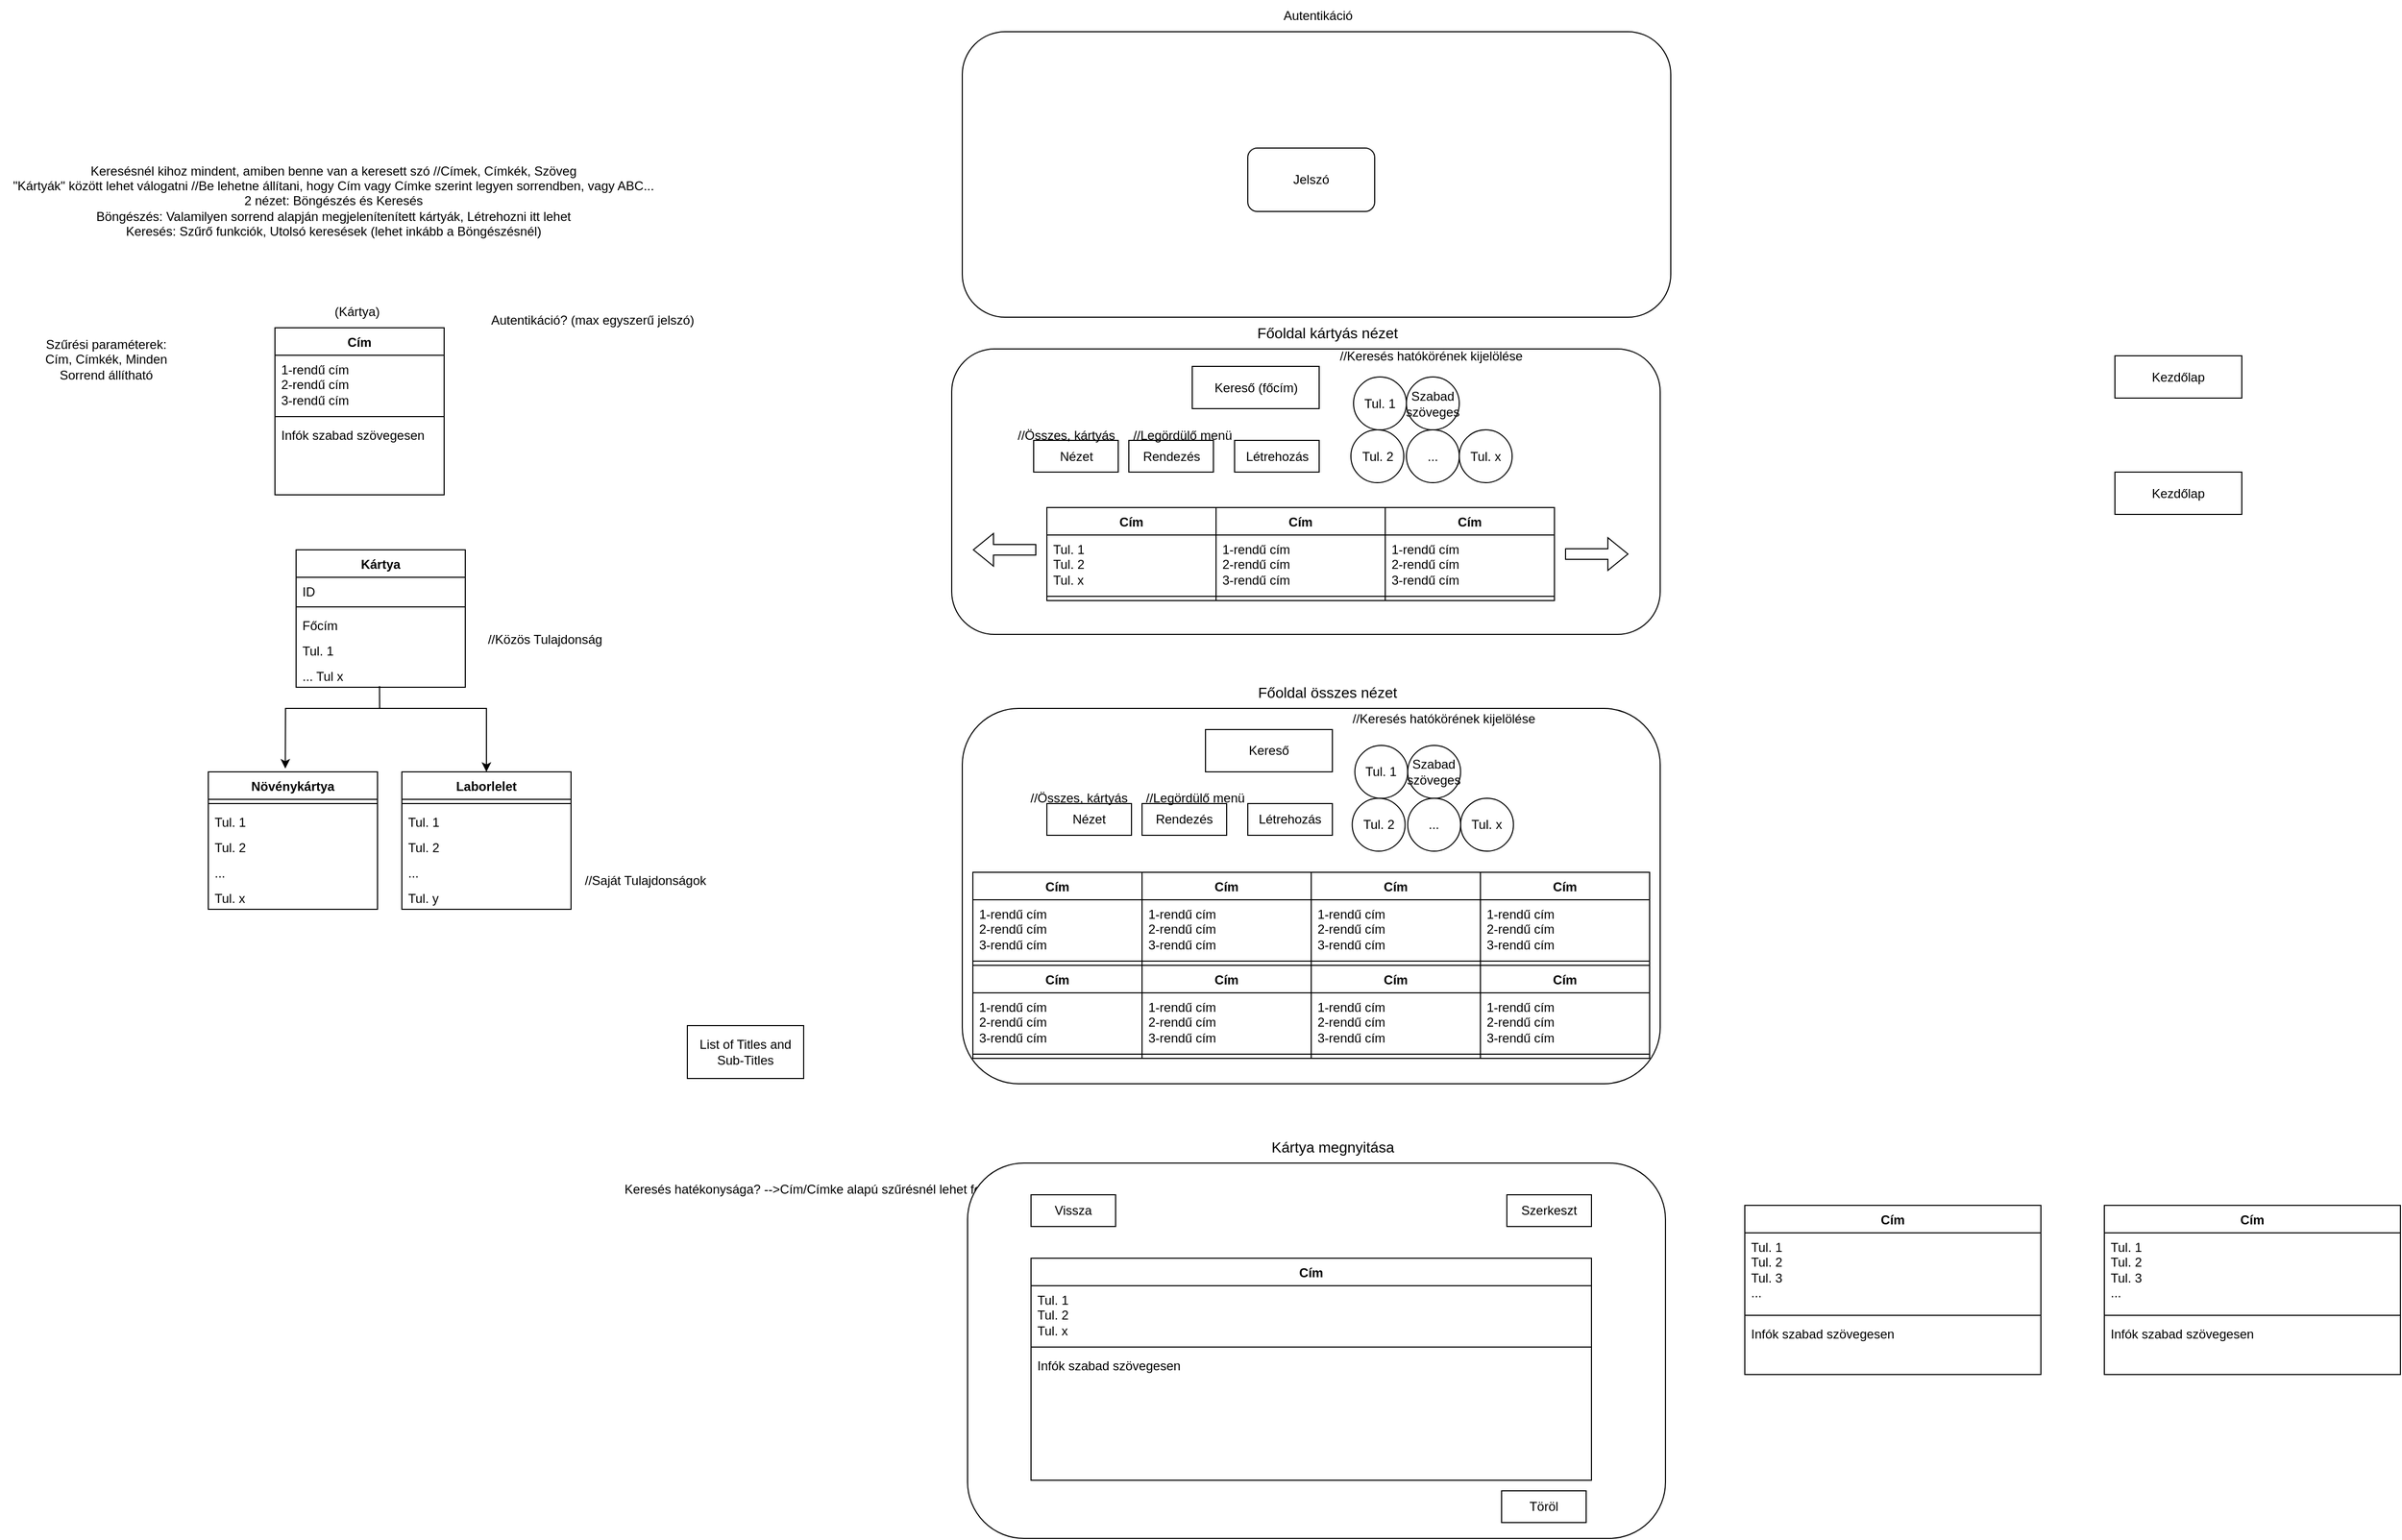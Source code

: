 <mxfile version="21.6.7" type="device">
  <diagram name="1 oldal" id="gh-fw1ELlZMGLN60_VYH">
    <mxGraphModel dx="1288" dy="1752" grid="1" gridSize="10" guides="1" tooltips="1" connect="1" arrows="1" fold="1" page="1" pageScale="1" pageWidth="827" pageHeight="1169" math="0" shadow="0">
      <root>
        <mxCell id="0" />
        <mxCell id="1" parent="0" />
        <mxCell id="afg4JcKS-O3uQv0_6ypz-95" value="" style="rounded=1;whiteSpace=wrap;html=1;" parent="1" vertex="1">
          <mxGeometry x="950" y="-60" width="670" height="270" as="geometry" />
        </mxCell>
        <mxCell id="afg4JcKS-O3uQv0_6ypz-34" value="" style="rounded=1;whiteSpace=wrap;html=1;" parent="1" vertex="1">
          <mxGeometry x="940" y="240" width="670" height="270" as="geometry" />
        </mxCell>
        <mxCell id="DMwIpfRLfWx51i2b7eNS-2" value="Cím" style="swimlane;fontStyle=1;align=center;verticalAlign=top;childLayout=stackLayout;horizontal=1;startSize=26;horizontalStack=0;resizeParent=1;resizeParentMax=0;resizeLast=0;collapsible=1;marginBottom=0;whiteSpace=wrap;html=1;" parent="1" vertex="1">
          <mxGeometry x="300" y="220" width="160" height="158" as="geometry" />
        </mxCell>
        <mxCell id="DMwIpfRLfWx51i2b7eNS-3" value="1-rendű cím&lt;br&gt;2-rendű cím&lt;br&gt;3-rendű cím" style="text;strokeColor=none;fillColor=none;align=left;verticalAlign=top;spacingLeft=4;spacingRight=4;overflow=hidden;rotatable=0;points=[[0,0.5],[1,0.5]];portConstraint=eastwest;whiteSpace=wrap;html=1;" parent="DMwIpfRLfWx51i2b7eNS-2" vertex="1">
          <mxGeometry y="26" width="160" height="54" as="geometry" />
        </mxCell>
        <mxCell id="DMwIpfRLfWx51i2b7eNS-4" value="" style="line;strokeWidth=1;fillColor=none;align=left;verticalAlign=middle;spacingTop=-1;spacingLeft=3;spacingRight=3;rotatable=0;labelPosition=right;points=[];portConstraint=eastwest;strokeColor=inherit;" parent="DMwIpfRLfWx51i2b7eNS-2" vertex="1">
          <mxGeometry y="80" width="160" height="8" as="geometry" />
        </mxCell>
        <mxCell id="DMwIpfRLfWx51i2b7eNS-5" value="Infók szabad szövegesen" style="text;strokeColor=none;fillColor=none;align=left;verticalAlign=top;spacingLeft=4;spacingRight=4;overflow=hidden;rotatable=0;points=[[0,0.5],[1,0.5]];portConstraint=eastwest;whiteSpace=wrap;html=1;" parent="DMwIpfRLfWx51i2b7eNS-2" vertex="1">
          <mxGeometry y="88" width="160" height="70" as="geometry" />
        </mxCell>
        <mxCell id="DMwIpfRLfWx51i2b7eNS-6" value="Keresésnél kihoz mindent, amiben benne van a keresett szó //Címek, Címkék, Szöveg&lt;br&gt;&quot;Kártyák&quot; között lehet válogatni //Be lehetne állítani, hogy Cím vagy Címke szerint legyen sorrendben, vagy ABC...&lt;br&gt;2 nézet: Böngészés és Keresés&lt;br&gt;Böngészés: Valamilyen sorrend alapján megjelenítenített kártyák, Létrehozni itt lehet&lt;br&gt;Keresés: Szűrő funkciók, Utolsó keresések (lehet inkább a Böngészésnél)" style="text;html=1;align=center;verticalAlign=middle;resizable=0;points=[];autosize=1;strokeColor=none;fillColor=none;" parent="1" vertex="1">
          <mxGeometry x="40" y="55" width="630" height="90" as="geometry" />
        </mxCell>
        <mxCell id="DMwIpfRLfWx51i2b7eNS-8" value="Növénykártya" style="swimlane;fontStyle=1;align=center;verticalAlign=top;childLayout=stackLayout;horizontal=1;startSize=26;horizontalStack=0;resizeParent=1;resizeParentMax=0;resizeLast=0;collapsible=1;marginBottom=0;whiteSpace=wrap;html=1;" parent="1" vertex="1">
          <mxGeometry x="237" y="640" width="160" height="130" as="geometry" />
        </mxCell>
        <mxCell id="DMwIpfRLfWx51i2b7eNS-10" value="" style="line;strokeWidth=1;fillColor=none;align=left;verticalAlign=middle;spacingTop=-1;spacingLeft=3;spacingRight=3;rotatable=0;labelPosition=right;points=[];portConstraint=eastwest;strokeColor=inherit;" parent="DMwIpfRLfWx51i2b7eNS-8" vertex="1">
          <mxGeometry y="26" width="160" height="8" as="geometry" />
        </mxCell>
        <mxCell id="DMwIpfRLfWx51i2b7eNS-13" value="Tul. 1" style="text;strokeColor=none;fillColor=none;align=left;verticalAlign=top;spacingLeft=4;spacingRight=4;overflow=hidden;rotatable=0;points=[[0,0.5],[1,0.5]];portConstraint=eastwest;whiteSpace=wrap;html=1;" parent="DMwIpfRLfWx51i2b7eNS-8" vertex="1">
          <mxGeometry y="34" width="160" height="24" as="geometry" />
        </mxCell>
        <mxCell id="-GgXu58olFXfFAZ6Vi5N-1" value="Tul. 2" style="text;strokeColor=none;fillColor=none;align=left;verticalAlign=top;spacingLeft=4;spacingRight=4;overflow=hidden;rotatable=0;points=[[0,0.5],[1,0.5]];portConstraint=eastwest;whiteSpace=wrap;html=1;" parent="DMwIpfRLfWx51i2b7eNS-8" vertex="1">
          <mxGeometry y="58" width="160" height="24" as="geometry" />
        </mxCell>
        <mxCell id="-GgXu58olFXfFAZ6Vi5N-2" value="..." style="text;strokeColor=none;fillColor=none;align=left;verticalAlign=top;spacingLeft=4;spacingRight=4;overflow=hidden;rotatable=0;points=[[0,0.5],[1,0.5]];portConstraint=eastwest;whiteSpace=wrap;html=1;" parent="DMwIpfRLfWx51i2b7eNS-8" vertex="1">
          <mxGeometry y="82" width="160" height="24" as="geometry" />
        </mxCell>
        <mxCell id="DMwIpfRLfWx51i2b7eNS-11" value="Tul. x" style="text;strokeColor=none;fillColor=none;align=left;verticalAlign=top;spacingLeft=4;spacingRight=4;overflow=hidden;rotatable=0;points=[[0,0.5],[1,0.5]];portConstraint=eastwest;whiteSpace=wrap;html=1;" parent="DMwIpfRLfWx51i2b7eNS-8" vertex="1">
          <mxGeometry y="106" width="160" height="24" as="geometry" />
        </mxCell>
        <mxCell id="DMwIpfRLfWx51i2b7eNS-20" value="List of Titles and Sub-Titles" style="html=1;whiteSpace=wrap;" parent="1" vertex="1">
          <mxGeometry x="690" y="880" width="110" height="50" as="geometry" />
        </mxCell>
        <mxCell id="DMwIpfRLfWx51i2b7eNS-22" value="Kártya" style="swimlane;fontStyle=1;align=center;verticalAlign=top;childLayout=stackLayout;horizontal=1;startSize=26;horizontalStack=0;resizeParent=1;resizeParentMax=0;resizeLast=0;collapsible=1;marginBottom=0;whiteSpace=wrap;html=1;" parent="1" vertex="1">
          <mxGeometry x="320" y="430" width="160" height="130" as="geometry" />
        </mxCell>
        <mxCell id="DMwIpfRLfWx51i2b7eNS-23" value="ID" style="text;strokeColor=none;fillColor=none;align=left;verticalAlign=top;spacingLeft=4;spacingRight=4;overflow=hidden;rotatable=0;points=[[0,0.5],[1,0.5]];portConstraint=eastwest;whiteSpace=wrap;html=1;" parent="DMwIpfRLfWx51i2b7eNS-22" vertex="1">
          <mxGeometry y="26" width="160" height="24" as="geometry" />
        </mxCell>
        <mxCell id="DMwIpfRLfWx51i2b7eNS-24" value="" style="line;strokeWidth=1;fillColor=none;align=left;verticalAlign=middle;spacingTop=-1;spacingLeft=3;spacingRight=3;rotatable=0;labelPosition=right;points=[];portConstraint=eastwest;strokeColor=inherit;" parent="DMwIpfRLfWx51i2b7eNS-22" vertex="1">
          <mxGeometry y="50" width="160" height="8" as="geometry" />
        </mxCell>
        <mxCell id="j1HAoi0E30LKjnaaDWPR-32" value="Főcím" style="text;strokeColor=none;fillColor=none;align=left;verticalAlign=top;spacingLeft=4;spacingRight=4;overflow=hidden;rotatable=0;points=[[0,0.5],[1,0.5]];portConstraint=eastwest;whiteSpace=wrap;html=1;" vertex="1" parent="DMwIpfRLfWx51i2b7eNS-22">
          <mxGeometry y="58" width="160" height="24" as="geometry" />
        </mxCell>
        <mxCell id="DMwIpfRLfWx51i2b7eNS-25" value="Tul. 1" style="text;strokeColor=none;fillColor=none;align=left;verticalAlign=top;spacingLeft=4;spacingRight=4;overflow=hidden;rotatable=0;points=[[0,0.5],[1,0.5]];portConstraint=eastwest;whiteSpace=wrap;html=1;" parent="DMwIpfRLfWx51i2b7eNS-22" vertex="1">
          <mxGeometry y="82" width="160" height="24" as="geometry" />
        </mxCell>
        <mxCell id="DMwIpfRLfWx51i2b7eNS-26" value="... Tul x" style="text;strokeColor=none;fillColor=none;align=left;verticalAlign=top;spacingLeft=4;spacingRight=4;overflow=hidden;rotatable=0;points=[[0,0.5],[1,0.5]];portConstraint=eastwest;whiteSpace=wrap;html=1;" parent="DMwIpfRLfWx51i2b7eNS-22" vertex="1">
          <mxGeometry y="106" width="160" height="24" as="geometry" />
        </mxCell>
        <mxCell id="DMwIpfRLfWx51i2b7eNS-28" value="Keresés hatékonysága? --&amp;gt;Cím/Címke alapú szűrésnél lehet fontos" style="text;html=1;align=center;verticalAlign=middle;resizable=0;points=[];autosize=1;strokeColor=none;fillColor=none;" parent="1" vertex="1">
          <mxGeometry x="620" y="1020" width="380" height="30" as="geometry" />
        </mxCell>
        <mxCell id="ofAxlslboXFNQINm9dO5-1" value="(Kártya)&amp;nbsp;" style="text;html=1;align=center;verticalAlign=middle;resizable=0;points=[];autosize=1;strokeColor=none;fillColor=none;" parent="1" vertex="1">
          <mxGeometry x="344" y="190" width="70" height="30" as="geometry" />
        </mxCell>
        <mxCell id="ofAxlslboXFNQINm9dO5-2" value="Autentikáció? (max egyszerű jelszó)" style="text;html=1;align=center;verticalAlign=middle;resizable=0;points=[];autosize=1;strokeColor=none;fillColor=none;" parent="1" vertex="1">
          <mxGeometry x="490" y="198" width="220" height="30" as="geometry" />
        </mxCell>
        <mxCell id="ofAxlslboXFNQINm9dO5-3" value="Szűrési paraméterek:&lt;br&gt;Cím, Címkék, Minden&lt;br&gt;Sorrend állítható" style="text;html=1;align=center;verticalAlign=middle;resizable=0;points=[];autosize=1;strokeColor=none;fillColor=none;" parent="1" vertex="1">
          <mxGeometry x="70" y="220" width="140" height="60" as="geometry" />
        </mxCell>
        <mxCell id="afg4JcKS-O3uQv0_6ypz-1" value="Cím" style="swimlane;fontStyle=1;align=center;verticalAlign=top;childLayout=stackLayout;horizontal=1;startSize=26;horizontalStack=0;resizeParent=1;resizeParentMax=0;resizeLast=0;collapsible=1;marginBottom=0;whiteSpace=wrap;html=1;" parent="1" vertex="1">
          <mxGeometry x="1030" y="390" width="160" height="88" as="geometry" />
        </mxCell>
        <mxCell id="afg4JcKS-O3uQv0_6ypz-2" value="Tul. 1&lt;br&gt;Tul. 2&lt;br&gt;Tul. x" style="text;strokeColor=none;fillColor=none;align=left;verticalAlign=top;spacingLeft=4;spacingRight=4;overflow=hidden;rotatable=0;points=[[0,0.5],[1,0.5]];portConstraint=eastwest;whiteSpace=wrap;html=1;" parent="afg4JcKS-O3uQv0_6ypz-1" vertex="1">
          <mxGeometry y="26" width="160" height="54" as="geometry" />
        </mxCell>
        <mxCell id="afg4JcKS-O3uQv0_6ypz-3" value="" style="line;strokeWidth=1;fillColor=none;align=left;verticalAlign=middle;spacingTop=-1;spacingLeft=3;spacingRight=3;rotatable=0;labelPosition=right;points=[];portConstraint=eastwest;strokeColor=inherit;" parent="afg4JcKS-O3uQv0_6ypz-1" vertex="1">
          <mxGeometry y="80" width="160" height="8" as="geometry" />
        </mxCell>
        <mxCell id="afg4JcKS-O3uQv0_6ypz-13" value="Cím" style="swimlane;fontStyle=1;align=center;verticalAlign=top;childLayout=stackLayout;horizontal=1;startSize=26;horizontalStack=0;resizeParent=1;resizeParentMax=0;resizeLast=0;collapsible=1;marginBottom=0;whiteSpace=wrap;html=1;" parent="1" vertex="1">
          <mxGeometry x="1190" y="390" width="160" height="88" as="geometry" />
        </mxCell>
        <mxCell id="afg4JcKS-O3uQv0_6ypz-14" value="1-rendű cím&lt;br&gt;2-rendű cím&lt;br&gt;3-rendű cím" style="text;strokeColor=none;fillColor=none;align=left;verticalAlign=top;spacingLeft=4;spacingRight=4;overflow=hidden;rotatable=0;points=[[0,0.5],[1,0.5]];portConstraint=eastwest;whiteSpace=wrap;html=1;" parent="afg4JcKS-O3uQv0_6ypz-13" vertex="1">
          <mxGeometry y="26" width="160" height="54" as="geometry" />
        </mxCell>
        <mxCell id="afg4JcKS-O3uQv0_6ypz-15" value="" style="line;strokeWidth=1;fillColor=none;align=left;verticalAlign=middle;spacingTop=-1;spacingLeft=3;spacingRight=3;rotatable=0;labelPosition=right;points=[];portConstraint=eastwest;strokeColor=inherit;" parent="afg4JcKS-O3uQv0_6ypz-13" vertex="1">
          <mxGeometry y="80" width="160" height="8" as="geometry" />
        </mxCell>
        <mxCell id="afg4JcKS-O3uQv0_6ypz-16" value="Cím" style="swimlane;fontStyle=1;align=center;verticalAlign=top;childLayout=stackLayout;horizontal=1;startSize=26;horizontalStack=0;resizeParent=1;resizeParentMax=0;resizeLast=0;collapsible=1;marginBottom=0;whiteSpace=wrap;html=1;" parent="1" vertex="1">
          <mxGeometry x="1350" y="390" width="160" height="88" as="geometry" />
        </mxCell>
        <mxCell id="afg4JcKS-O3uQv0_6ypz-17" value="1-rendű cím&lt;br&gt;2-rendű cím&lt;br&gt;3-rendű cím" style="text;strokeColor=none;fillColor=none;align=left;verticalAlign=top;spacingLeft=4;spacingRight=4;overflow=hidden;rotatable=0;points=[[0,0.5],[1,0.5]];portConstraint=eastwest;whiteSpace=wrap;html=1;" parent="afg4JcKS-O3uQv0_6ypz-16" vertex="1">
          <mxGeometry y="26" width="160" height="54" as="geometry" />
        </mxCell>
        <mxCell id="afg4JcKS-O3uQv0_6ypz-18" value="" style="line;strokeWidth=1;fillColor=none;align=left;verticalAlign=middle;spacingTop=-1;spacingLeft=3;spacingRight=3;rotatable=0;labelPosition=right;points=[];portConstraint=eastwest;strokeColor=inherit;" parent="afg4JcKS-O3uQv0_6ypz-16" vertex="1">
          <mxGeometry y="80" width="160" height="8" as="geometry" />
        </mxCell>
        <mxCell id="afg4JcKS-O3uQv0_6ypz-19" value="Nézet" style="rounded=0;whiteSpace=wrap;html=1;" parent="1" vertex="1">
          <mxGeometry x="1017.5" y="326.5" width="80" height="30" as="geometry" />
        </mxCell>
        <mxCell id="afg4JcKS-O3uQv0_6ypz-20" value="Kereső (főcím)" style="whiteSpace=wrap;html=1;" parent="1" vertex="1">
          <mxGeometry x="1167.5" y="256.5" width="120" height="40" as="geometry" />
        </mxCell>
        <mxCell id="afg4JcKS-O3uQv0_6ypz-23" value="Tul. 1" style="ellipse;whiteSpace=wrap;html=1;" parent="1" vertex="1">
          <mxGeometry x="1320" y="266.5" width="50" height="50" as="geometry" />
        </mxCell>
        <mxCell id="afg4JcKS-O3uQv0_6ypz-24" value="Tul. 2" style="ellipse;whiteSpace=wrap;html=1;" parent="1" vertex="1">
          <mxGeometry x="1317.5" y="316.5" width="50" height="50" as="geometry" />
        </mxCell>
        <mxCell id="afg4JcKS-O3uQv0_6ypz-25" value="Tul. x" style="ellipse;whiteSpace=wrap;html=1;" parent="1" vertex="1">
          <mxGeometry x="1420" y="316.5" width="50" height="50" as="geometry" />
        </mxCell>
        <mxCell id="afg4JcKS-O3uQv0_6ypz-26" value="Szabad szöveges" style="ellipse;whiteSpace=wrap;html=1;" parent="1" vertex="1">
          <mxGeometry x="1370" y="266.5" width="50" height="50" as="geometry" />
        </mxCell>
        <mxCell id="afg4JcKS-O3uQv0_6ypz-28" value="Rendezés" style="rounded=0;whiteSpace=wrap;html=1;" parent="1" vertex="1">
          <mxGeometry x="1107.5" y="326.5" width="80" height="30" as="geometry" />
        </mxCell>
        <mxCell id="afg4JcKS-O3uQv0_6ypz-29" value="//Legördülő menü" style="text;html=1;align=center;verticalAlign=middle;resizable=0;points=[];autosize=1;strokeColor=none;fillColor=none;" parent="1" vertex="1">
          <mxGeometry x="1097.5" y="306.5" width="120" height="30" as="geometry" />
        </mxCell>
        <mxCell id="afg4JcKS-O3uQv0_6ypz-30" value="//Összes, kártyás" style="text;html=1;align=center;verticalAlign=middle;resizable=0;points=[];autosize=1;strokeColor=none;fillColor=none;" parent="1" vertex="1">
          <mxGeometry x="987.5" y="306.5" width="120" height="30" as="geometry" />
        </mxCell>
        <mxCell id="afg4JcKS-O3uQv0_6ypz-31" value="//Keresés hatókörének kijelölése" style="text;html=1;align=center;verticalAlign=middle;resizable=0;points=[];autosize=1;strokeColor=none;fillColor=none;" parent="1" vertex="1">
          <mxGeometry x="1292.5" y="231.5" width="200" height="30" as="geometry" />
        </mxCell>
        <mxCell id="afg4JcKS-O3uQv0_6ypz-32" value="Létrehozás" style="rounded=0;whiteSpace=wrap;html=1;" parent="1" vertex="1">
          <mxGeometry x="1207.5" y="326.5" width="80" height="30" as="geometry" />
        </mxCell>
        <mxCell id="afg4JcKS-O3uQv0_6ypz-35" value="&lt;font style=&quot;font-size: 14px;&quot;&gt;Főoldal kártyás nézet&lt;/font&gt;" style="text;html=1;align=center;verticalAlign=middle;resizable=0;points=[];autosize=1;strokeColor=none;fillColor=none;" parent="1" vertex="1">
          <mxGeometry x="1215" y="210" width="160" height="30" as="geometry" />
        </mxCell>
        <mxCell id="afg4JcKS-O3uQv0_6ypz-54" value="" style="rounded=1;whiteSpace=wrap;html=1;" parent="1" vertex="1">
          <mxGeometry x="950" y="580" width="660" height="355" as="geometry" />
        </mxCell>
        <mxCell id="afg4JcKS-O3uQv0_6ypz-55" value="Cím" style="swimlane;fontStyle=1;align=center;verticalAlign=top;childLayout=stackLayout;horizontal=1;startSize=26;horizontalStack=0;resizeParent=1;resizeParentMax=0;resizeLast=0;collapsible=1;marginBottom=0;whiteSpace=wrap;html=1;" parent="1" vertex="1">
          <mxGeometry x="960" y="735" width="160" height="88" as="geometry" />
        </mxCell>
        <mxCell id="afg4JcKS-O3uQv0_6ypz-56" value="1-rendű cím&lt;br&gt;2-rendű cím&lt;br&gt;3-rendű cím" style="text;strokeColor=none;fillColor=none;align=left;verticalAlign=top;spacingLeft=4;spacingRight=4;overflow=hidden;rotatable=0;points=[[0,0.5],[1,0.5]];portConstraint=eastwest;whiteSpace=wrap;html=1;" parent="afg4JcKS-O3uQv0_6ypz-55" vertex="1">
          <mxGeometry y="26" width="160" height="54" as="geometry" />
        </mxCell>
        <mxCell id="afg4JcKS-O3uQv0_6ypz-57" value="" style="line;strokeWidth=1;fillColor=none;align=left;verticalAlign=middle;spacingTop=-1;spacingLeft=3;spacingRight=3;rotatable=0;labelPosition=right;points=[];portConstraint=eastwest;strokeColor=inherit;" parent="afg4JcKS-O3uQv0_6ypz-55" vertex="1">
          <mxGeometry y="80" width="160" height="8" as="geometry" />
        </mxCell>
        <mxCell id="afg4JcKS-O3uQv0_6ypz-58" value="Cím" style="swimlane;fontStyle=1;align=center;verticalAlign=top;childLayout=stackLayout;horizontal=1;startSize=26;horizontalStack=0;resizeParent=1;resizeParentMax=0;resizeLast=0;collapsible=1;marginBottom=0;whiteSpace=wrap;html=1;" parent="1" vertex="1">
          <mxGeometry x="1120" y="735" width="160" height="88" as="geometry" />
        </mxCell>
        <mxCell id="afg4JcKS-O3uQv0_6ypz-59" value="1-rendű cím&lt;br&gt;2-rendű cím&lt;br&gt;3-rendű cím" style="text;strokeColor=none;fillColor=none;align=left;verticalAlign=top;spacingLeft=4;spacingRight=4;overflow=hidden;rotatable=0;points=[[0,0.5],[1,0.5]];portConstraint=eastwest;whiteSpace=wrap;html=1;" parent="afg4JcKS-O3uQv0_6ypz-58" vertex="1">
          <mxGeometry y="26" width="160" height="54" as="geometry" />
        </mxCell>
        <mxCell id="afg4JcKS-O3uQv0_6ypz-60" value="" style="line;strokeWidth=1;fillColor=none;align=left;verticalAlign=middle;spacingTop=-1;spacingLeft=3;spacingRight=3;rotatable=0;labelPosition=right;points=[];portConstraint=eastwest;strokeColor=inherit;" parent="afg4JcKS-O3uQv0_6ypz-58" vertex="1">
          <mxGeometry y="80" width="160" height="8" as="geometry" />
        </mxCell>
        <mxCell id="afg4JcKS-O3uQv0_6ypz-61" value="Cím" style="swimlane;fontStyle=1;align=center;verticalAlign=top;childLayout=stackLayout;horizontal=1;startSize=26;horizontalStack=0;resizeParent=1;resizeParentMax=0;resizeLast=0;collapsible=1;marginBottom=0;whiteSpace=wrap;html=1;" parent="1" vertex="1">
          <mxGeometry x="1280" y="735" width="160" height="88" as="geometry" />
        </mxCell>
        <mxCell id="afg4JcKS-O3uQv0_6ypz-62" value="1-rendű cím&lt;br&gt;2-rendű cím&lt;br&gt;3-rendű cím" style="text;strokeColor=none;fillColor=none;align=left;verticalAlign=top;spacingLeft=4;spacingRight=4;overflow=hidden;rotatable=0;points=[[0,0.5],[1,0.5]];portConstraint=eastwest;whiteSpace=wrap;html=1;" parent="afg4JcKS-O3uQv0_6ypz-61" vertex="1">
          <mxGeometry y="26" width="160" height="54" as="geometry" />
        </mxCell>
        <mxCell id="afg4JcKS-O3uQv0_6ypz-63" value="" style="line;strokeWidth=1;fillColor=none;align=left;verticalAlign=middle;spacingTop=-1;spacingLeft=3;spacingRight=3;rotatable=0;labelPosition=right;points=[];portConstraint=eastwest;strokeColor=inherit;" parent="afg4JcKS-O3uQv0_6ypz-61" vertex="1">
          <mxGeometry y="80" width="160" height="8" as="geometry" />
        </mxCell>
        <mxCell id="afg4JcKS-O3uQv0_6ypz-64" value="Nézet" style="rounded=0;whiteSpace=wrap;html=1;" parent="1" vertex="1">
          <mxGeometry x="1030" y="670" width="80" height="30" as="geometry" />
        </mxCell>
        <mxCell id="afg4JcKS-O3uQv0_6ypz-65" value="Kereső" style="whiteSpace=wrap;html=1;" parent="1" vertex="1">
          <mxGeometry x="1180" y="600" width="120" height="40" as="geometry" />
        </mxCell>
        <mxCell id="afg4JcKS-O3uQv0_6ypz-71" value="Rendezés" style="rounded=0;whiteSpace=wrap;html=1;" parent="1" vertex="1">
          <mxGeometry x="1120" y="670" width="80" height="30" as="geometry" />
        </mxCell>
        <mxCell id="afg4JcKS-O3uQv0_6ypz-72" value="//Legördülő menü" style="text;html=1;align=center;verticalAlign=middle;resizable=0;points=[];autosize=1;strokeColor=none;fillColor=none;" parent="1" vertex="1">
          <mxGeometry x="1110" y="650" width="120" height="30" as="geometry" />
        </mxCell>
        <mxCell id="afg4JcKS-O3uQv0_6ypz-73" value="//Összes, kártyás" style="text;html=1;align=center;verticalAlign=middle;resizable=0;points=[];autosize=1;strokeColor=none;fillColor=none;" parent="1" vertex="1">
          <mxGeometry x="1000" y="650" width="120" height="30" as="geometry" />
        </mxCell>
        <mxCell id="afg4JcKS-O3uQv0_6ypz-74" value="//Keresés hatókörének kijelölése" style="text;html=1;align=center;verticalAlign=middle;resizable=0;points=[];autosize=1;strokeColor=none;fillColor=none;" parent="1" vertex="1">
          <mxGeometry x="1305" y="575" width="200" height="30" as="geometry" />
        </mxCell>
        <mxCell id="afg4JcKS-O3uQv0_6ypz-75" value="Létrehozás" style="rounded=0;whiteSpace=wrap;html=1;" parent="1" vertex="1">
          <mxGeometry x="1220" y="670" width="80" height="30" as="geometry" />
        </mxCell>
        <mxCell id="afg4JcKS-O3uQv0_6ypz-76" value="&lt;font style=&quot;font-size: 14px;&quot;&gt;Főoldal összes nézet&lt;/font&gt;" style="text;html=1;align=center;verticalAlign=middle;resizable=0;points=[];autosize=1;strokeColor=none;fillColor=none;" parent="1" vertex="1">
          <mxGeometry x="1215" y="550" width="160" height="30" as="geometry" />
        </mxCell>
        <mxCell id="afg4JcKS-O3uQv0_6ypz-77" value="Cím" style="swimlane;fontStyle=1;align=center;verticalAlign=top;childLayout=stackLayout;horizontal=1;startSize=26;horizontalStack=0;resizeParent=1;resizeParentMax=0;resizeLast=0;collapsible=1;marginBottom=0;whiteSpace=wrap;html=1;" parent="1" vertex="1">
          <mxGeometry x="960" y="823" width="160" height="88" as="geometry" />
        </mxCell>
        <mxCell id="afg4JcKS-O3uQv0_6ypz-78" value="1-rendű cím&lt;br&gt;2-rendű cím&lt;br&gt;3-rendű cím" style="text;strokeColor=none;fillColor=none;align=left;verticalAlign=top;spacingLeft=4;spacingRight=4;overflow=hidden;rotatable=0;points=[[0,0.5],[1,0.5]];portConstraint=eastwest;whiteSpace=wrap;html=1;" parent="afg4JcKS-O3uQv0_6ypz-77" vertex="1">
          <mxGeometry y="26" width="160" height="54" as="geometry" />
        </mxCell>
        <mxCell id="afg4JcKS-O3uQv0_6ypz-79" value="" style="line;strokeWidth=1;fillColor=none;align=left;verticalAlign=middle;spacingTop=-1;spacingLeft=3;spacingRight=3;rotatable=0;labelPosition=right;points=[];portConstraint=eastwest;strokeColor=inherit;" parent="afg4JcKS-O3uQv0_6ypz-77" vertex="1">
          <mxGeometry y="80" width="160" height="8" as="geometry" />
        </mxCell>
        <mxCell id="afg4JcKS-O3uQv0_6ypz-80" value="Cím" style="swimlane;fontStyle=1;align=center;verticalAlign=top;childLayout=stackLayout;horizontal=1;startSize=26;horizontalStack=0;resizeParent=1;resizeParentMax=0;resizeLast=0;collapsible=1;marginBottom=0;whiteSpace=wrap;html=1;" parent="1" vertex="1">
          <mxGeometry x="1120" y="823" width="160" height="88" as="geometry" />
        </mxCell>
        <mxCell id="afg4JcKS-O3uQv0_6ypz-81" value="1-rendű cím&lt;br&gt;2-rendű cím&lt;br&gt;3-rendű cím" style="text;strokeColor=none;fillColor=none;align=left;verticalAlign=top;spacingLeft=4;spacingRight=4;overflow=hidden;rotatable=0;points=[[0,0.5],[1,0.5]];portConstraint=eastwest;whiteSpace=wrap;html=1;" parent="afg4JcKS-O3uQv0_6ypz-80" vertex="1">
          <mxGeometry y="26" width="160" height="54" as="geometry" />
        </mxCell>
        <mxCell id="afg4JcKS-O3uQv0_6ypz-82" value="" style="line;strokeWidth=1;fillColor=none;align=left;verticalAlign=middle;spacingTop=-1;spacingLeft=3;spacingRight=3;rotatable=0;labelPosition=right;points=[];portConstraint=eastwest;strokeColor=inherit;" parent="afg4JcKS-O3uQv0_6ypz-80" vertex="1">
          <mxGeometry y="80" width="160" height="8" as="geometry" />
        </mxCell>
        <mxCell id="afg4JcKS-O3uQv0_6ypz-83" value="Cím" style="swimlane;fontStyle=1;align=center;verticalAlign=top;childLayout=stackLayout;horizontal=1;startSize=26;horizontalStack=0;resizeParent=1;resizeParentMax=0;resizeLast=0;collapsible=1;marginBottom=0;whiteSpace=wrap;html=1;" parent="1" vertex="1">
          <mxGeometry x="1280" y="823" width="160" height="88" as="geometry" />
        </mxCell>
        <mxCell id="afg4JcKS-O3uQv0_6ypz-84" value="1-rendű cím&lt;br&gt;2-rendű cím&lt;br&gt;3-rendű cím" style="text;strokeColor=none;fillColor=none;align=left;verticalAlign=top;spacingLeft=4;spacingRight=4;overflow=hidden;rotatable=0;points=[[0,0.5],[1,0.5]];portConstraint=eastwest;whiteSpace=wrap;html=1;" parent="afg4JcKS-O3uQv0_6ypz-83" vertex="1">
          <mxGeometry y="26" width="160" height="54" as="geometry" />
        </mxCell>
        <mxCell id="afg4JcKS-O3uQv0_6ypz-85" value="" style="line;strokeWidth=1;fillColor=none;align=left;verticalAlign=middle;spacingTop=-1;spacingLeft=3;spacingRight=3;rotatable=0;labelPosition=right;points=[];portConstraint=eastwest;strokeColor=inherit;" parent="afg4JcKS-O3uQv0_6ypz-83" vertex="1">
          <mxGeometry y="80" width="160" height="8" as="geometry" />
        </mxCell>
        <mxCell id="afg4JcKS-O3uQv0_6ypz-86" value="" style="shape=flexArrow;endArrow=classic;html=1;rounded=0;" parent="1" edge="1">
          <mxGeometry width="50" height="50" relative="1" as="geometry">
            <mxPoint x="1020" y="430" as="sourcePoint" />
            <mxPoint x="960" y="430" as="targetPoint" />
          </mxGeometry>
        </mxCell>
        <mxCell id="afg4JcKS-O3uQv0_6ypz-87" value="" style="shape=flexArrow;endArrow=classic;html=1;rounded=0;" parent="1" edge="1">
          <mxGeometry width="50" height="50" relative="1" as="geometry">
            <mxPoint x="1520" y="434" as="sourcePoint" />
            <mxPoint x="1580" y="434" as="targetPoint" />
          </mxGeometry>
        </mxCell>
        <mxCell id="afg4JcKS-O3uQv0_6ypz-88" value="Cím" style="swimlane;fontStyle=1;align=center;verticalAlign=top;childLayout=stackLayout;horizontal=1;startSize=26;horizontalStack=0;resizeParent=1;resizeParentMax=0;resizeLast=0;collapsible=1;marginBottom=0;whiteSpace=wrap;html=1;" parent="1" vertex="1">
          <mxGeometry x="1440" y="735" width="160" height="88" as="geometry" />
        </mxCell>
        <mxCell id="afg4JcKS-O3uQv0_6ypz-89" value="1-rendű cím&lt;br&gt;2-rendű cím&lt;br&gt;3-rendű cím" style="text;strokeColor=none;fillColor=none;align=left;verticalAlign=top;spacingLeft=4;spacingRight=4;overflow=hidden;rotatable=0;points=[[0,0.5],[1,0.5]];portConstraint=eastwest;whiteSpace=wrap;html=1;" parent="afg4JcKS-O3uQv0_6ypz-88" vertex="1">
          <mxGeometry y="26" width="160" height="54" as="geometry" />
        </mxCell>
        <mxCell id="afg4JcKS-O3uQv0_6ypz-90" value="" style="line;strokeWidth=1;fillColor=none;align=left;verticalAlign=middle;spacingTop=-1;spacingLeft=3;spacingRight=3;rotatable=0;labelPosition=right;points=[];portConstraint=eastwest;strokeColor=inherit;" parent="afg4JcKS-O3uQv0_6ypz-88" vertex="1">
          <mxGeometry y="80" width="160" height="8" as="geometry" />
        </mxCell>
        <mxCell id="afg4JcKS-O3uQv0_6ypz-91" value="Cím" style="swimlane;fontStyle=1;align=center;verticalAlign=top;childLayout=stackLayout;horizontal=1;startSize=26;horizontalStack=0;resizeParent=1;resizeParentMax=0;resizeLast=0;collapsible=1;marginBottom=0;whiteSpace=wrap;html=1;" parent="1" vertex="1">
          <mxGeometry x="1440" y="823" width="160" height="88" as="geometry" />
        </mxCell>
        <mxCell id="afg4JcKS-O3uQv0_6ypz-92" value="1-rendű cím&lt;br&gt;2-rendű cím&lt;br&gt;3-rendű cím" style="text;strokeColor=none;fillColor=none;align=left;verticalAlign=top;spacingLeft=4;spacingRight=4;overflow=hidden;rotatable=0;points=[[0,0.5],[1,0.5]];portConstraint=eastwest;whiteSpace=wrap;html=1;" parent="afg4JcKS-O3uQv0_6ypz-91" vertex="1">
          <mxGeometry y="26" width="160" height="54" as="geometry" />
        </mxCell>
        <mxCell id="afg4JcKS-O3uQv0_6ypz-93" value="" style="line;strokeWidth=1;fillColor=none;align=left;verticalAlign=middle;spacingTop=-1;spacingLeft=3;spacingRight=3;rotatable=0;labelPosition=right;points=[];portConstraint=eastwest;strokeColor=inherit;" parent="afg4JcKS-O3uQv0_6ypz-91" vertex="1">
          <mxGeometry y="80" width="160" height="8" as="geometry" />
        </mxCell>
        <mxCell id="afg4JcKS-O3uQv0_6ypz-94" value="Jelszó" style="rounded=1;whiteSpace=wrap;html=1;" parent="1" vertex="1">
          <mxGeometry x="1220" y="50" width="120" height="60" as="geometry" />
        </mxCell>
        <mxCell id="afg4JcKS-O3uQv0_6ypz-96" value="Autentikáció" style="text;html=1;align=center;verticalAlign=middle;resizable=0;points=[];autosize=1;strokeColor=none;fillColor=none;" parent="1" vertex="1">
          <mxGeometry x="1241" y="-90" width="90" height="30" as="geometry" />
        </mxCell>
        <mxCell id="afg4JcKS-O3uQv0_6ypz-97" value="" style="rounded=1;whiteSpace=wrap;html=1;" parent="1" vertex="1">
          <mxGeometry x="955" y="1010" width="660" height="355" as="geometry" />
        </mxCell>
        <mxCell id="afg4JcKS-O3uQv0_6ypz-119" value="&lt;font style=&quot;font-size: 14px;&quot;&gt;Kártya megnyitása&lt;/font&gt;" style="text;html=1;align=center;verticalAlign=middle;resizable=0;points=[];autosize=1;strokeColor=none;fillColor=none;" parent="1" vertex="1">
          <mxGeometry x="1230" y="980" width="140" height="30" as="geometry" />
        </mxCell>
        <mxCell id="afg4JcKS-O3uQv0_6ypz-135" value="Cím" style="swimlane;fontStyle=1;align=center;verticalAlign=top;childLayout=stackLayout;horizontal=1;startSize=26;horizontalStack=0;resizeParent=1;resizeParentMax=0;resizeLast=0;collapsible=1;marginBottom=0;whiteSpace=wrap;html=1;" parent="1" vertex="1">
          <mxGeometry x="1015" y="1100" width="530" height="210" as="geometry" />
        </mxCell>
        <mxCell id="afg4JcKS-O3uQv0_6ypz-136" value="Tul. 1&lt;br style=&quot;border-color: var(--border-color);&quot;&gt;Tul. 2&lt;br style=&quot;border-color: var(--border-color);&quot;&gt;Tul. x" style="text;strokeColor=none;fillColor=none;align=left;verticalAlign=top;spacingLeft=4;spacingRight=4;overflow=hidden;rotatable=0;points=[[0,0.5],[1,0.5]];portConstraint=eastwest;whiteSpace=wrap;html=1;" parent="afg4JcKS-O3uQv0_6ypz-135" vertex="1">
          <mxGeometry y="26" width="530" height="54" as="geometry" />
        </mxCell>
        <mxCell id="afg4JcKS-O3uQv0_6ypz-137" value="" style="line;strokeWidth=1;fillColor=none;align=left;verticalAlign=middle;spacingTop=-1;spacingLeft=3;spacingRight=3;rotatable=0;labelPosition=right;points=[];portConstraint=eastwest;strokeColor=inherit;" parent="afg4JcKS-O3uQv0_6ypz-135" vertex="1">
          <mxGeometry y="80" width="530" height="8" as="geometry" />
        </mxCell>
        <mxCell id="afg4JcKS-O3uQv0_6ypz-138" value="Infók szabad szövegesen" style="text;strokeColor=none;fillColor=none;align=left;verticalAlign=top;spacingLeft=4;spacingRight=4;overflow=hidden;rotatable=0;points=[[0,0.5],[1,0.5]];portConstraint=eastwest;whiteSpace=wrap;html=1;" parent="afg4JcKS-O3uQv0_6ypz-135" vertex="1">
          <mxGeometry y="88" width="530" height="122" as="geometry" />
        </mxCell>
        <mxCell id="afg4JcKS-O3uQv0_6ypz-139" value="Vissza" style="rounded=0;whiteSpace=wrap;html=1;" parent="1" vertex="1">
          <mxGeometry x="1015" y="1040" width="80" height="30" as="geometry" />
        </mxCell>
        <mxCell id="afg4JcKS-O3uQv0_6ypz-140" value="Szerkeszt" style="rounded=0;whiteSpace=wrap;html=1;" parent="1" vertex="1">
          <mxGeometry x="1465" y="1040" width="80" height="30" as="geometry" />
        </mxCell>
        <mxCell id="vu-Q5U829z-oKH19Fpe--1" value="Kezdőlap" style="whiteSpace=wrap;html=1;" parent="1" vertex="1">
          <mxGeometry x="2040" y="246.5" width="120" height="40" as="geometry" />
        </mxCell>
        <mxCell id="vu-Q5U829z-oKH19Fpe--2" value="Kezdőlap" style="whiteSpace=wrap;html=1;" parent="1" vertex="1">
          <mxGeometry x="2040" y="356.5" width="120" height="40" as="geometry" />
        </mxCell>
        <mxCell id="j1HAoi0E30LKjnaaDWPR-1" value="Cím" style="swimlane;fontStyle=1;align=center;verticalAlign=top;childLayout=stackLayout;horizontal=1;startSize=26;horizontalStack=0;resizeParent=1;resizeParentMax=0;resizeLast=0;collapsible=1;marginBottom=0;whiteSpace=wrap;html=1;" vertex="1" parent="1">
          <mxGeometry x="1690" y="1050" width="280" height="160" as="geometry" />
        </mxCell>
        <mxCell id="j1HAoi0E30LKjnaaDWPR-2" value="Tul. 1&lt;br&gt;Tul. 2&lt;br&gt;Tul. 3&lt;br&gt;..." style="text;strokeColor=none;fillColor=none;align=left;verticalAlign=top;spacingLeft=4;spacingRight=4;overflow=hidden;rotatable=0;points=[[0,0.5],[1,0.5]];portConstraint=eastwest;whiteSpace=wrap;html=1;" vertex="1" parent="j1HAoi0E30LKjnaaDWPR-1">
          <mxGeometry y="26" width="280" height="74" as="geometry" />
        </mxCell>
        <mxCell id="j1HAoi0E30LKjnaaDWPR-3" value="" style="line;strokeWidth=1;fillColor=none;align=left;verticalAlign=middle;spacingTop=-1;spacingLeft=3;spacingRight=3;rotatable=0;labelPosition=right;points=[];portConstraint=eastwest;strokeColor=inherit;" vertex="1" parent="j1HAoi0E30LKjnaaDWPR-1">
          <mxGeometry y="100" width="280" height="8" as="geometry" />
        </mxCell>
        <mxCell id="j1HAoi0E30LKjnaaDWPR-4" value="Infók szabad szövegesen" style="text;strokeColor=none;fillColor=none;align=left;verticalAlign=top;spacingLeft=4;spacingRight=4;overflow=hidden;rotatable=0;points=[[0,0.5],[1,0.5]];portConstraint=eastwest;whiteSpace=wrap;html=1;" vertex="1" parent="j1HAoi0E30LKjnaaDWPR-1">
          <mxGeometry y="108" width="280" height="52" as="geometry" />
        </mxCell>
        <mxCell id="j1HAoi0E30LKjnaaDWPR-5" value="Cím" style="swimlane;fontStyle=1;align=center;verticalAlign=top;childLayout=stackLayout;horizontal=1;startSize=26;horizontalStack=0;resizeParent=1;resizeParentMax=0;resizeLast=0;collapsible=1;marginBottom=0;whiteSpace=wrap;html=1;" vertex="1" parent="1">
          <mxGeometry x="2030" y="1050" width="280" height="160" as="geometry" />
        </mxCell>
        <mxCell id="j1HAoi0E30LKjnaaDWPR-6" value="Tul. 1&lt;br&gt;Tul. 2&lt;br&gt;Tul. 3&lt;br&gt;..." style="text;strokeColor=none;fillColor=none;align=left;verticalAlign=top;spacingLeft=4;spacingRight=4;overflow=hidden;rotatable=0;points=[[0,0.5],[1,0.5]];portConstraint=eastwest;whiteSpace=wrap;html=1;" vertex="1" parent="j1HAoi0E30LKjnaaDWPR-5">
          <mxGeometry y="26" width="280" height="74" as="geometry" />
        </mxCell>
        <mxCell id="j1HAoi0E30LKjnaaDWPR-7" value="" style="line;strokeWidth=1;fillColor=none;align=left;verticalAlign=middle;spacingTop=-1;spacingLeft=3;spacingRight=3;rotatable=0;labelPosition=right;points=[];portConstraint=eastwest;strokeColor=inherit;" vertex="1" parent="j1HAoi0E30LKjnaaDWPR-5">
          <mxGeometry y="100" width="280" height="8" as="geometry" />
        </mxCell>
        <mxCell id="j1HAoi0E30LKjnaaDWPR-8" value="Infók szabad szövegesen" style="text;strokeColor=none;fillColor=none;align=left;verticalAlign=top;spacingLeft=4;spacingRight=4;overflow=hidden;rotatable=0;points=[[0,0.5],[1,0.5]];portConstraint=eastwest;whiteSpace=wrap;html=1;" vertex="1" parent="j1HAoi0E30LKjnaaDWPR-5">
          <mxGeometry y="108" width="280" height="52" as="geometry" />
        </mxCell>
        <mxCell id="j1HAoi0E30LKjnaaDWPR-9" value="..." style="ellipse;whiteSpace=wrap;html=1;" vertex="1" parent="1">
          <mxGeometry x="1370" y="316.5" width="50" height="50" as="geometry" />
        </mxCell>
        <mxCell id="j1HAoi0E30LKjnaaDWPR-10" value="Tul. 1" style="ellipse;whiteSpace=wrap;html=1;" vertex="1" parent="1">
          <mxGeometry x="1321.25" y="615" width="50" height="50" as="geometry" />
        </mxCell>
        <mxCell id="j1HAoi0E30LKjnaaDWPR-11" value="Tul. 2" style="ellipse;whiteSpace=wrap;html=1;" vertex="1" parent="1">
          <mxGeometry x="1318.75" y="665" width="50" height="50" as="geometry" />
        </mxCell>
        <mxCell id="j1HAoi0E30LKjnaaDWPR-12" value="Tul. x" style="ellipse;whiteSpace=wrap;html=1;" vertex="1" parent="1">
          <mxGeometry x="1421.25" y="665" width="50" height="50" as="geometry" />
        </mxCell>
        <mxCell id="j1HAoi0E30LKjnaaDWPR-13" value="Szabad szöveges" style="ellipse;whiteSpace=wrap;html=1;" vertex="1" parent="1">
          <mxGeometry x="1371.25" y="615" width="50" height="50" as="geometry" />
        </mxCell>
        <mxCell id="j1HAoi0E30LKjnaaDWPR-14" value="..." style="ellipse;whiteSpace=wrap;html=1;" vertex="1" parent="1">
          <mxGeometry x="1371.25" y="665" width="50" height="50" as="geometry" />
        </mxCell>
        <mxCell id="j1HAoi0E30LKjnaaDWPR-16" value="Töröl" style="rounded=0;whiteSpace=wrap;html=1;" vertex="1" parent="1">
          <mxGeometry x="1460" y="1320" width="80" height="30" as="geometry" />
        </mxCell>
        <mxCell id="j1HAoi0E30LKjnaaDWPR-17" value="Laborlelet" style="swimlane;fontStyle=1;align=center;verticalAlign=top;childLayout=stackLayout;horizontal=1;startSize=26;horizontalStack=0;resizeParent=1;resizeParentMax=0;resizeLast=0;collapsible=1;marginBottom=0;whiteSpace=wrap;html=1;" vertex="1" parent="1">
          <mxGeometry x="420" y="640" width="160" height="130" as="geometry" />
        </mxCell>
        <mxCell id="j1HAoi0E30LKjnaaDWPR-19" value="" style="line;strokeWidth=1;fillColor=none;align=left;verticalAlign=middle;spacingTop=-1;spacingLeft=3;spacingRight=3;rotatable=0;labelPosition=right;points=[];portConstraint=eastwest;strokeColor=inherit;" vertex="1" parent="j1HAoi0E30LKjnaaDWPR-17">
          <mxGeometry y="26" width="160" height="8" as="geometry" />
        </mxCell>
        <mxCell id="j1HAoi0E30LKjnaaDWPR-21" value="Tul. 1" style="text;strokeColor=none;fillColor=none;align=left;verticalAlign=top;spacingLeft=4;spacingRight=4;overflow=hidden;rotatable=0;points=[[0,0.5],[1,0.5]];portConstraint=eastwest;whiteSpace=wrap;html=1;" vertex="1" parent="j1HAoi0E30LKjnaaDWPR-17">
          <mxGeometry y="34" width="160" height="24" as="geometry" />
        </mxCell>
        <mxCell id="j1HAoi0E30LKjnaaDWPR-22" value="Tul. 2" style="text;strokeColor=none;fillColor=none;align=left;verticalAlign=top;spacingLeft=4;spacingRight=4;overflow=hidden;rotatable=0;points=[[0,0.5],[1,0.5]];portConstraint=eastwest;whiteSpace=wrap;html=1;" vertex="1" parent="j1HAoi0E30LKjnaaDWPR-17">
          <mxGeometry y="58" width="160" height="24" as="geometry" />
        </mxCell>
        <mxCell id="j1HAoi0E30LKjnaaDWPR-23" value="..." style="text;strokeColor=none;fillColor=none;align=left;verticalAlign=top;spacingLeft=4;spacingRight=4;overflow=hidden;rotatable=0;points=[[0,0.5],[1,0.5]];portConstraint=eastwest;whiteSpace=wrap;html=1;" vertex="1" parent="j1HAoi0E30LKjnaaDWPR-17">
          <mxGeometry y="82" width="160" height="24" as="geometry" />
        </mxCell>
        <mxCell id="j1HAoi0E30LKjnaaDWPR-24" value="Tul. y" style="text;strokeColor=none;fillColor=none;align=left;verticalAlign=top;spacingLeft=4;spacingRight=4;overflow=hidden;rotatable=0;points=[[0,0.5],[1,0.5]];portConstraint=eastwest;whiteSpace=wrap;html=1;" vertex="1" parent="j1HAoi0E30LKjnaaDWPR-17">
          <mxGeometry y="106" width="160" height="24" as="geometry" />
        </mxCell>
        <mxCell id="j1HAoi0E30LKjnaaDWPR-28" value="" style="endArrow=none;html=1;rounded=0;entryX=0.493;entryY=0.955;entryDx=0;entryDy=0;entryPerimeter=0;" edge="1" parent="1" target="DMwIpfRLfWx51i2b7eNS-26">
          <mxGeometry width="50" height="50" relative="1" as="geometry">
            <mxPoint x="399" y="580" as="sourcePoint" />
            <mxPoint x="520" y="670" as="targetPoint" />
          </mxGeometry>
        </mxCell>
        <mxCell id="j1HAoi0E30LKjnaaDWPR-29" value="" style="endArrow=classic;html=1;rounded=0;entryX=0.5;entryY=0;entryDx=0;entryDy=0;" edge="1" parent="1" target="j1HAoi0E30LKjnaaDWPR-17">
          <mxGeometry width="50" height="50" relative="1" as="geometry">
            <mxPoint x="400" y="580" as="sourcePoint" />
            <mxPoint x="520" y="670" as="targetPoint" />
            <Array as="points">
              <mxPoint x="500" y="580" />
            </Array>
          </mxGeometry>
        </mxCell>
        <mxCell id="j1HAoi0E30LKjnaaDWPR-30" value="" style="endArrow=classic;html=1;rounded=0;entryX=0.455;entryY=-0.024;entryDx=0;entryDy=0;entryPerimeter=0;" edge="1" parent="1" target="DMwIpfRLfWx51i2b7eNS-8">
          <mxGeometry width="50" height="50" relative="1" as="geometry">
            <mxPoint x="400" y="580" as="sourcePoint" />
            <mxPoint x="510" y="650" as="targetPoint" />
            <Array as="points">
              <mxPoint x="310" y="580" />
            </Array>
          </mxGeometry>
        </mxCell>
        <mxCell id="j1HAoi0E30LKjnaaDWPR-31" value="//Közös Tulajdonság" style="text;html=1;align=center;verticalAlign=middle;resizable=0;points=[];autosize=1;strokeColor=none;fillColor=none;" vertex="1" parent="1">
          <mxGeometry x="490" y="500" width="130" height="30" as="geometry" />
        </mxCell>
        <mxCell id="j1HAoi0E30LKjnaaDWPR-33" value="//Saját Tulajdonságok" style="text;html=1;align=center;verticalAlign=middle;resizable=0;points=[];autosize=1;strokeColor=none;fillColor=none;" vertex="1" parent="1">
          <mxGeometry x="580" y="728" width="140" height="30" as="geometry" />
        </mxCell>
      </root>
    </mxGraphModel>
  </diagram>
</mxfile>
